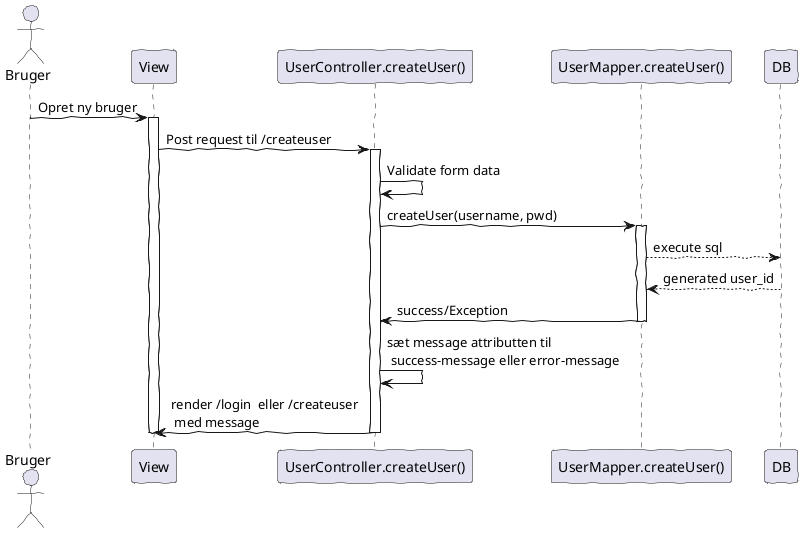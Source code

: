 @startuml
'https://plantuml.com/sequence-diagram
!pragma layout smetana
skinparam handwritten true

actor Bruger
participant View as V
participant "UserController.createUser()" as C
participant "UserMapper.createUser()" as M
participant DB

Bruger -> V: Opret ny bruger
activate V

V -> C: Post request til /createuser
activate C
C -> C: Validate form data
C -> M: createUser(username, pwd)
activate M
M --> DB: execute sql
DB --> M: generated user_id
M -> C: success/Exception
deactivate M
C -> C : sæt message attributten til\n success-message eller error-message
C -> V: render /login  eller /createuser\n med message
deactivate C



deactivate V

@enduml